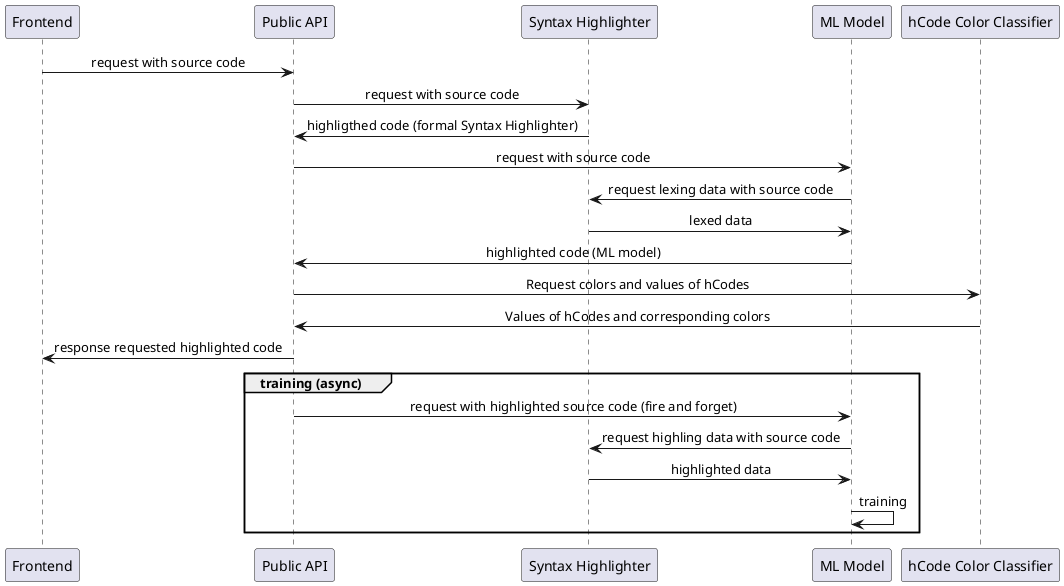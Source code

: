 @startuml

skinparam defaultFontName Helvetica Neue
skinparam defaultTextAlignment center

participant "Frontend" as front
participant "Public API" as PAPI
participant "Syntax Highlighter" as SH
participant "ML Model" as ML
participant "hCode Color Classifier" as CC

front -> PAPI: request with source code

PAPI -> SH: request with source code
PAPI <- SH: highligthed code (formal Syntax Highlighter)

PAPI -> ML: request with source code
SH <- ML: request lexing data with source code
SH -> ML: lexed data
PAPI <- ML: highlighted code (ML model)

PAPI -> CC: Request colors and values of hCodes
PAPI <- CC: Values of hCodes and corresponding colors

front <- PAPI: response requested highlighted code

group training (async)
PAPI -> ML: request with highlighted source code (fire and forget)
SH <- ML: request highling data with source code
SH -> ML: highlighted data
ML -> ML: training
end

@enduml